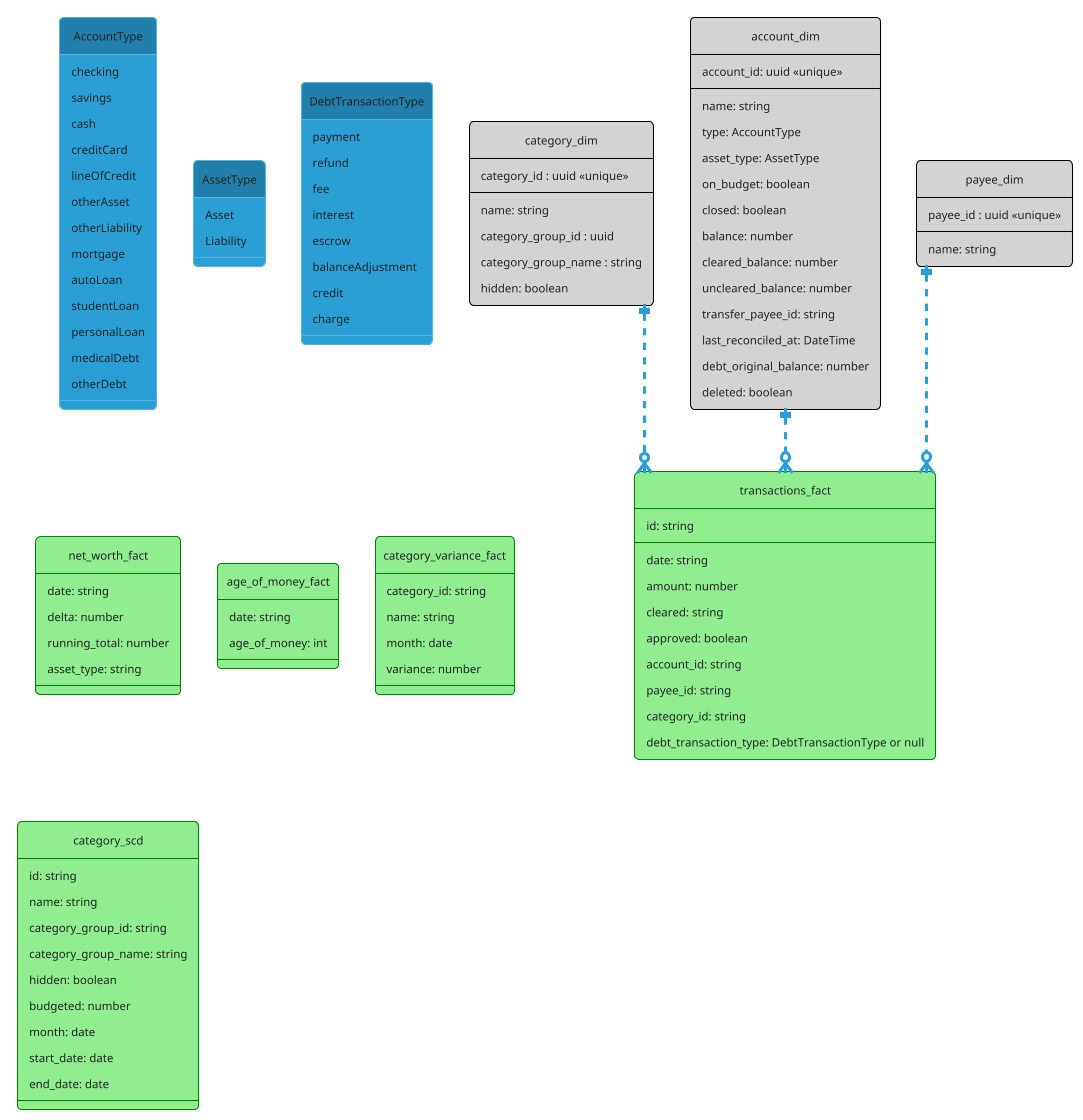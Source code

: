 @startuml YNAb table diagram
!theme cyborg
hide circle
skinparam linetype ortho

enum AccountType {
    checking
    savings
    cash
    creditCard
    lineOfCredit
    otherAsset
    otherLiability
    mortgage
    autoLoan
    studentLoan
    personalLoan
    medicalDebt
    otherDebt
}

enum AssetType {
  Asset
  Liability
}

enum DebtTransactionType {
  payment
  refund
  fee
  interest
  escrow
  balanceAdjustment
  credit
  charge
}

entity "category_dim" as cat_dim #line:black;back:lightgrey {
  category_id : uuid <<unique>>
  --
  name: string
  category_group_id : uuid
  category_group_name : string
  hidden: boolean
}

entity "account_dim" as account_dim #line:black;back:lightgrey {
  account_id: uuid <<unique>>
  --
  name: string
  type: AccountType
  asset_type: AssetType
  on_budget: boolean
  closed: boolean
  balance: number
  cleared_balance: number
  uncleared_balance: number
  transfer_payee_id: string
  last_reconciled_at: DateTime
  debt_original_balance: number
  deleted: boolean
}

entity "payee_dim" as payee_dim #line:black;back:lightgrey {
  payee_id : uuid <<unique>>
  --
  name: string
}

' unused fields are dropped from the model, if fields are used in a visualization they will be added back in 
entity "transactions_fact" as transactions_fact #line:green;back:lightgreen {
  id: string
  --
  date: string
  amount: number
  cleared: string
  approved: boolean
  account_id: string
  payee_id: string
  category_id: string
  debt_transaction_type: DebtTransactionType or null
}

entity "net_worth_fact" as net_worth_fact #line:green;back:lightgreen {
  date: string
  delta: number
  running_total: number
  asset_type: string
}

entity "age_of_money_fact" as age_of_money_fact #line:green;back:lightgreen {
  date: string
  age_of_money: int
}

entity "category_variance_fact" as category_variance_fact #line:green;back:lightgreen {
  category_id: string
  name: string
  month: date
  variance: number
}

entity "category_scd" as category_scd #line:green;back:lightgreen {
  id: string
  name: string
  category_group_id: string
  category_group_name: string
  hidden: boolean
  budgeted: number
  month: date
  start_date: date
  end_date: date
}

cat_dim ||..o{ transactions_fact
account_dim ||..o{ transactions_fact
payee_dim ||..o{ transactions_fact

@enduml